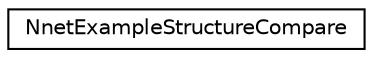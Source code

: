 digraph "Graphical Class Hierarchy"
{
  edge [fontname="Helvetica",fontsize="10",labelfontname="Helvetica",labelfontsize="10"];
  node [fontname="Helvetica",fontsize="10",shape=record];
  rankdir="LR";
  Node0 [label="NnetExampleStructureCompare",height=0.2,width=0.4,color="black", fillcolor="white", style="filled",URL="$structkaldi_1_1nnet3_1_1NnetExampleStructureCompare.html",tooltip="This comparator object compares just the structural aspects of the NnetExample without looking at the..."];
}
